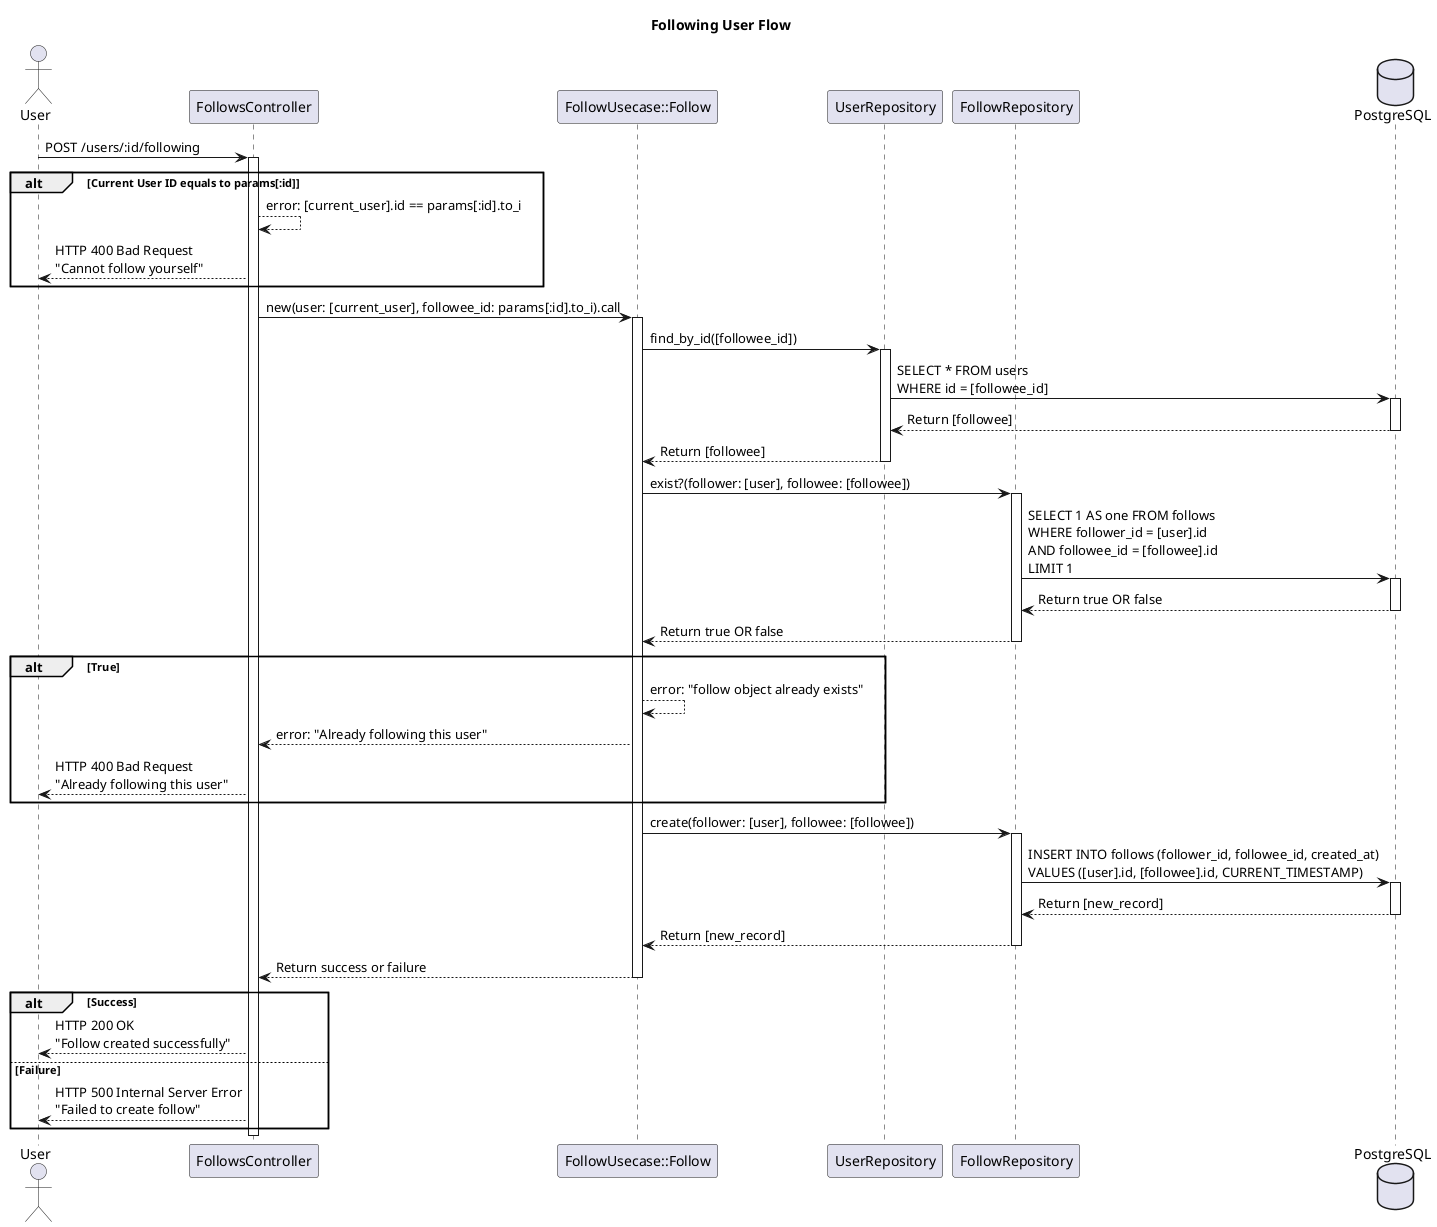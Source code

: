 @startuml FollowingUserFlow
title Following User Flow

' Define actors and components
actor User
participant "FollowsController" as Controller
participant "FollowUsecase::Follow" as Usecase
participant "UserRepository" as UserRepository
participant "FollowRepository" as FollowRepository
database "PostgreSQL" as DB

User -> Controller: POST /users/:id/following
activate Controller

alt Current User ID equals to params[:id]
    Controller --> Controller: error: [current_user].id == params[:id].to_i
    Controller --> User: HTTP 400 Bad Request\n"Cannot follow yourself"
end

Controller -> Usecase: new(user: [current_user], followee_id: params[:id].to_i).call
activate Usecase

Usecase -> UserRepository: find_by_id([followee_id])
activate UserRepository
UserRepository -> DB: SELECT * FROM users\nWHERE id = [followee_id]
activate DB
DB --> UserRepository: Return [followee]
deactivate DB
UserRepository --> Usecase: Return [followee]
deactivate UserRepository

Usecase -> FollowRepository: exist?(follower: [user], followee: [followee])
activate FollowRepository
FollowRepository -> DB: SELECT 1 AS one FROM follows\nWHERE follower_id = [user].id\nAND followee_id = [followee].id\nLIMIT 1
activate DB
DB --> FollowRepository: Return true OR false
deactivate DB
FollowRepository --> Usecase: Return true OR false
deactivate FollowRepository

alt True
    Usecase --> Usecase: error: "follow object already exists"
    Usecase --> Controller: error: "Already following this user"
    Controller --> User: HTTP 400 Bad Request\n"Already following this user"
end

Usecase -> FollowRepository: create(follower: [user], followee: [followee])
activate FollowRepository
FollowRepository -> DB: INSERT INTO follows (follower_id, followee_id, created_at)\nVALUES ([user].id, [followee].id, CURRENT_TIMESTAMP)
activate DB
DB --> FollowRepository: Return [new_record]
deactivate DB
FollowRepository --> Usecase: Return [new_record]
deactivate FollowRepository
Usecase --> Controller: Return success or failure
deactivate Usecase

alt Success    
    Controller --> User: HTTP 200 OK\n"Follow created successfully"
else Failure
    Controller --> User: HTTP 500 Internal Server Error\n"Failed to create follow"
end
deactivate Controller

@enduml
